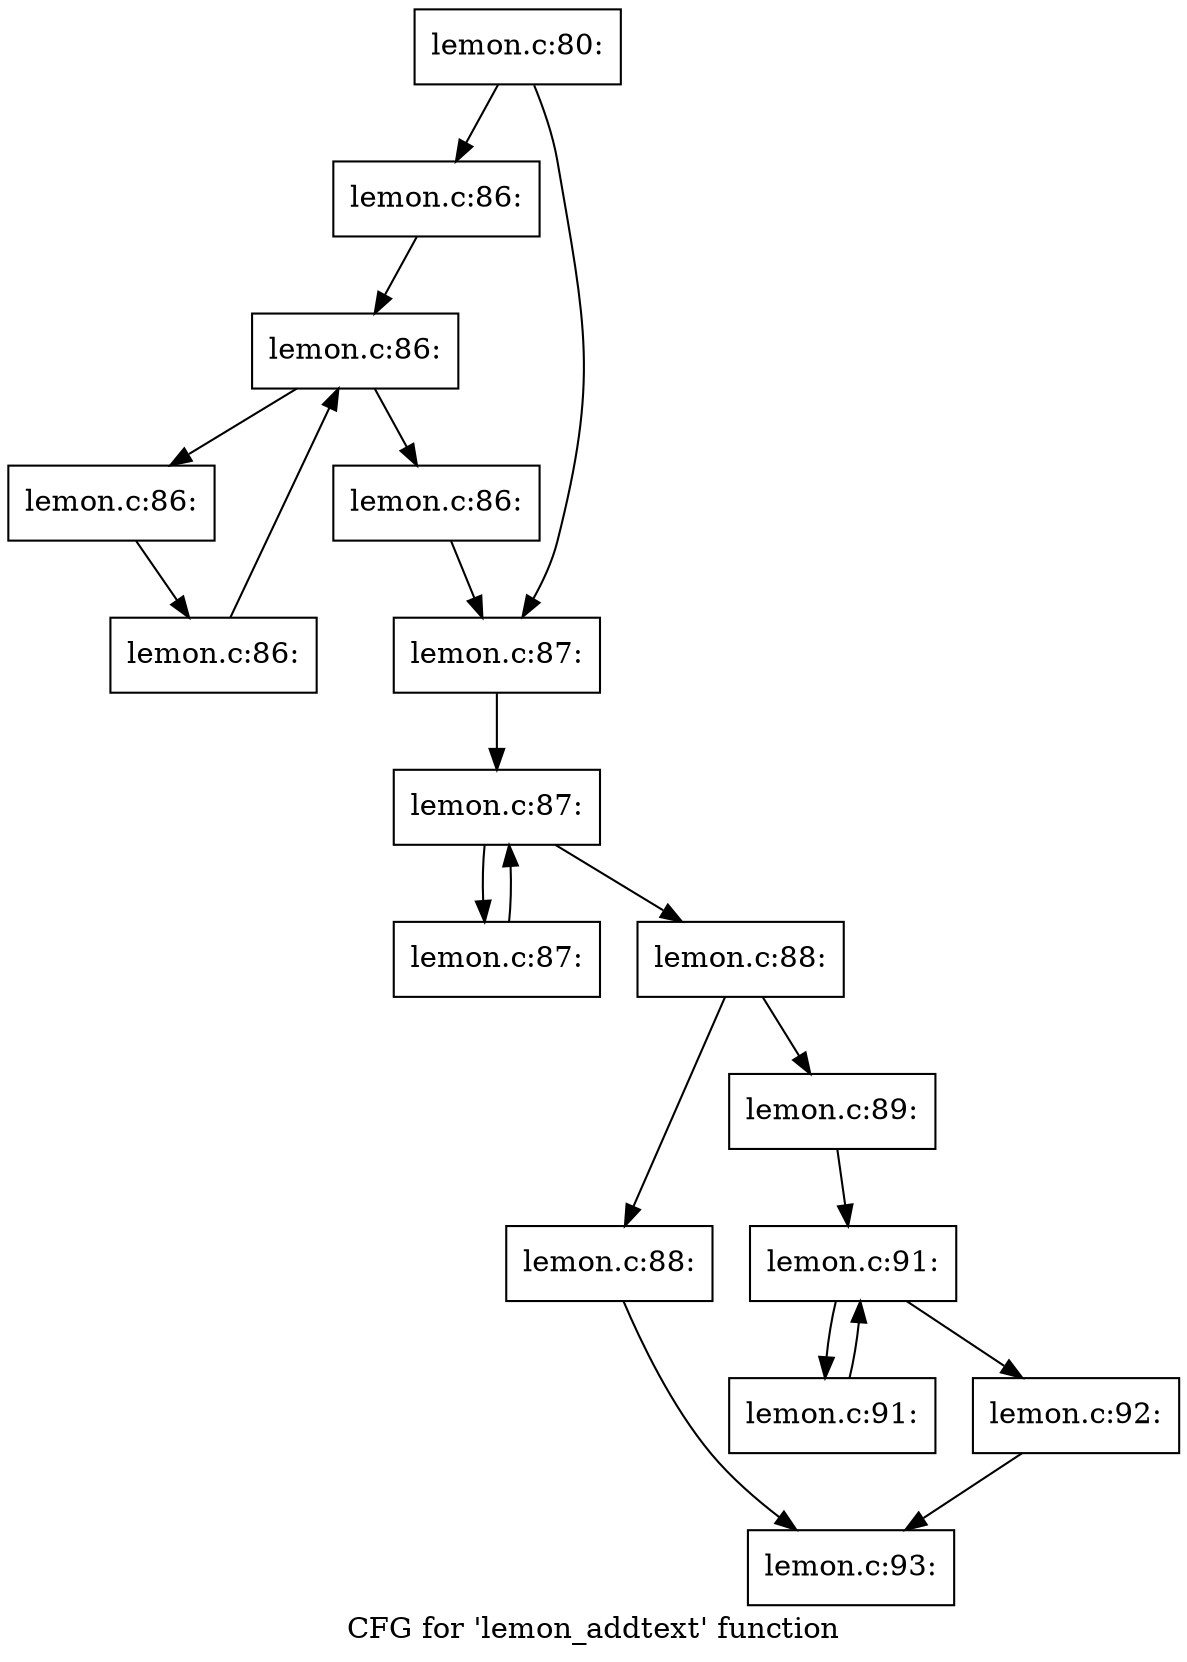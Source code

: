 digraph "CFG for 'lemon_addtext' function" {
	label="CFG for 'lemon_addtext' function";

	Node0x562565238d20 [shape=record,label="{lemon.c:80:}"];
	Node0x562565238d20 -> Node0x56256583a600;
	Node0x562565238d20 -> Node0x56256583a650;
	Node0x56256583a600 [shape=record,label="{lemon.c:86:}"];
	Node0x56256583a600 -> Node0x56256583aac0;
	Node0x56256583aac0 [shape=record,label="{lemon.c:86:}"];
	Node0x56256583aac0 -> Node0x56256583ac70;
	Node0x56256583aac0 -> Node0x56256583a910;
	Node0x56256583ac70 [shape=record,label="{lemon.c:86:}"];
	Node0x56256583ac70 -> Node0x56256583abe0;
	Node0x56256583abe0 [shape=record,label="{lemon.c:86:}"];
	Node0x56256583abe0 -> Node0x56256583aac0;
	Node0x56256583a910 [shape=record,label="{lemon.c:86:}"];
	Node0x56256583a910 -> Node0x56256583a650;
	Node0x56256583a650 [shape=record,label="{lemon.c:87:}"];
	Node0x56256583a650 -> Node0x56256583b5b0;
	Node0x56256583b5b0 [shape=record,label="{lemon.c:87:}"];
	Node0x56256583b5b0 -> Node0x56256583b9d0;
	Node0x56256583b5b0 -> Node0x56256583b710;
	Node0x56256583b9d0 [shape=record,label="{lemon.c:87:}"];
	Node0x56256583b9d0 -> Node0x56256583b5b0;
	Node0x56256583b710 [shape=record,label="{lemon.c:88:}"];
	Node0x56256583b710 -> Node0x56256583c3a0;
	Node0x56256583b710 -> Node0x56256583c3f0;
	Node0x56256583c3a0 [shape=record,label="{lemon.c:88:}"];
	Node0x56256583c3a0 -> Node0x562565837f70;
	Node0x56256583c3f0 [shape=record,label="{lemon.c:89:}"];
	Node0x56256583c3f0 -> Node0x56256583d010;
	Node0x56256583d010 [shape=record,label="{lemon.c:91:}"];
	Node0x56256583d010 -> Node0x56256583d520;
	Node0x56256583d010 -> Node0x56256583d170;
	Node0x56256583d520 [shape=record,label="{lemon.c:91:}"];
	Node0x56256583d520 -> Node0x56256583d010;
	Node0x56256583d170 [shape=record,label="{lemon.c:92:}"];
	Node0x56256583d170 -> Node0x562565837f70;
	Node0x562565837f70 [shape=record,label="{lemon.c:93:}"];
}
